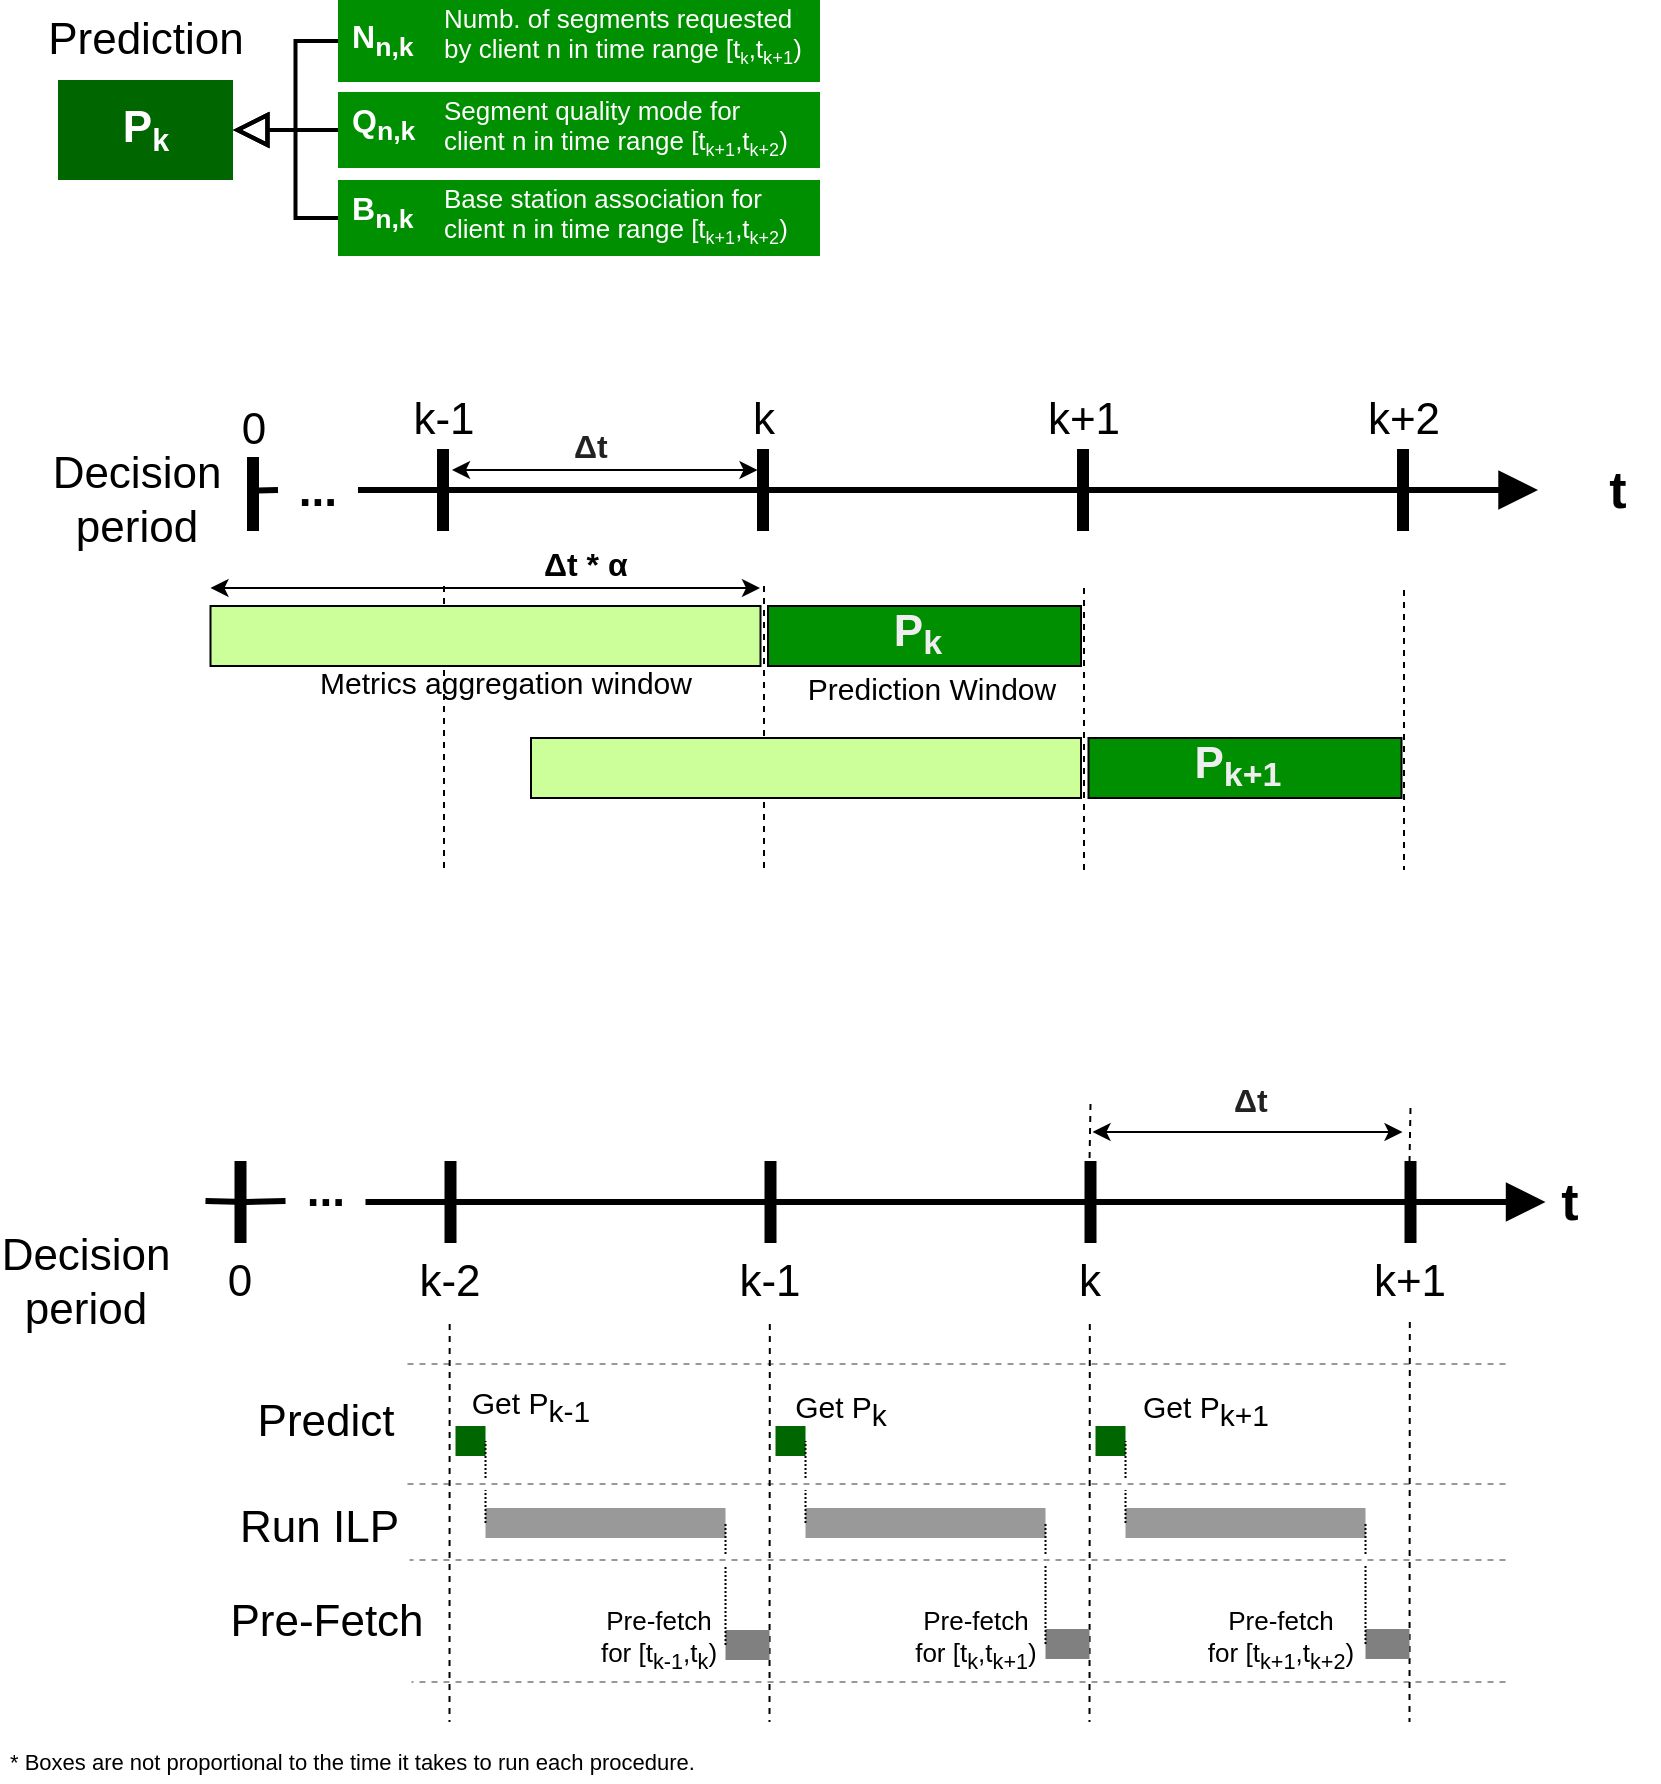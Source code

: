 <mxfile version="13.3.4" type="device"><diagram id="Km32vlabKMXt1tQ8kCav" name="Page-1"><mxGraphModel dx="1069" dy="577" grid="0" gridSize="10" guides="1" tooltips="1" connect="1" arrows="1" fold="1" page="1" pageScale="1" pageWidth="1169" pageHeight="827" math="0" shadow="0"><root><mxCell id="0"/><mxCell id="1" parent="0"/><mxCell id="Jk45wT7rnta24Qxd5EBN-113" value="" style="endArrow=none;dashed=1;html=1;strokeWidth=1;fontSize=22;jumpStyle=gap;jumpSize=15;" parent="1" edge="1"><mxGeometry width="50" height="50" relative="1" as="geometry"><mxPoint x="293" y="313" as="sourcePoint"/><mxPoint x="293" y="455" as="targetPoint"/></mxGeometry></mxCell><mxCell id="Jk45wT7rnta24Qxd5EBN-1" value="" style="endArrow=block;html=1;endFill=1;startSize=6;endSize=12;strokeWidth=3;" parent="1" edge="1"><mxGeometry width="50" height="50" relative="1" as="geometry"><mxPoint x="253.75" y="621" as="sourcePoint"/><mxPoint x="843.75" y="621" as="targetPoint"/></mxGeometry></mxCell><mxCell id="Jk45wT7rnta24Qxd5EBN-2" value="&lt;font style=&quot;font-size: 26px;&quot;&gt;&lt;b style=&quot;font-size: 26px;&quot;&gt;t&lt;/b&gt;&lt;/font&gt;" style="text;html=1;strokeColor=none;fillColor=none;align=center;verticalAlign=middle;whiteSpace=wrap;rounded=0;fontSize=26;" parent="1" vertex="1"><mxGeometry x="836.25" y="611" width="40" height="20" as="geometry"/></mxCell><mxCell id="Jk45wT7rnta24Qxd5EBN-3" value="&lt;b&gt;&lt;font style=&quot;font-size: 23px&quot;&gt;...&lt;/font&gt;&lt;/b&gt;" style="text;html=1;strokeColor=none;fillColor=none;align=center;verticalAlign=middle;whiteSpace=wrap;rounded=0;" parent="1" vertex="1"><mxGeometry x="213.75" y="605" width="40" height="20" as="geometry"/></mxCell><mxCell id="Jk45wT7rnta24Qxd5EBN-4" value="" style="endArrow=none;html=1;strokeWidth=3;" parent="1" source="Jk45wT7rnta24Qxd5EBN-6" edge="1"><mxGeometry width="50" height="50" relative="1" as="geometry"><mxPoint x="173.75" y="620.5" as="sourcePoint"/><mxPoint x="213.75" y="620.5" as="targetPoint"/></mxGeometry></mxCell><mxCell id="Jk45wT7rnta24Qxd5EBN-6" value="" style="rounded=0;whiteSpace=wrap;html=1;fillColor=#000000;" parent="1" vertex="1"><mxGeometry x="188.75" y="601" width="5" height="40" as="geometry"/></mxCell><mxCell id="Jk45wT7rnta24Qxd5EBN-9" value="" style="endArrow=none;html=1;strokeWidth=3;" parent="1" target="Jk45wT7rnta24Qxd5EBN-6" edge="1"><mxGeometry width="50" height="50" relative="1" as="geometry"><mxPoint x="173.75" y="620.5" as="sourcePoint"/><mxPoint x="213.75" y="620.5" as="targetPoint"/></mxGeometry></mxCell><mxCell id="Jk45wT7rnta24Qxd5EBN-10" value="" style="rounded=0;whiteSpace=wrap;html=1;fillColor=#000000;" parent="1" vertex="1"><mxGeometry x="453.75" y="601" width="5" height="40" as="geometry"/></mxCell><mxCell id="Jk45wT7rnta24Qxd5EBN-11" value="" style="rounded=0;whiteSpace=wrap;html=1;fillColor=#000000;" parent="1" vertex="1"><mxGeometry x="613.75" y="601" width="5" height="40" as="geometry"/></mxCell><mxCell id="Jk45wT7rnta24Qxd5EBN-13" value="" style="rounded=0;whiteSpace=wrap;html=1;fillColor=#000000;" parent="1" vertex="1"><mxGeometry x="773.75" y="601" width="5" height="40" as="geometry"/></mxCell><mxCell id="Jk45wT7rnta24Qxd5EBN-16" value="" style="rounded=0;whiteSpace=wrap;html=1;fillColor=#000000;" parent="1" vertex="1"><mxGeometry x="293.75" y="601" width="5" height="40" as="geometry"/></mxCell><mxCell id="Jk45wT7rnta24Qxd5EBN-20" value="&lt;font style=&quot;font-size: 22px;&quot;&gt;0&lt;/font&gt;" style="text;html=1;strokeColor=none;fillColor=none;align=center;verticalAlign=middle;whiteSpace=wrap;rounded=0;fontSize=22;" parent="1" vertex="1"><mxGeometry x="181.25" y="651" width="20" height="20" as="geometry"/></mxCell><mxCell id="Jk45wT7rnta24Qxd5EBN-21" value="k+1" style="text;html=1;strokeColor=none;fillColor=none;align=center;verticalAlign=middle;whiteSpace=wrap;rounded=0;fontSize=22;" parent="1" vertex="1"><mxGeometry x="756.25" y="651" width="40" height="20" as="geometry"/></mxCell><mxCell id="Jk45wT7rnta24Qxd5EBN-22" value="k" style="text;html=1;strokeColor=none;fillColor=none;align=center;verticalAlign=middle;whiteSpace=wrap;rounded=0;fontSize=22;" parent="1" vertex="1"><mxGeometry x="596.25" y="651" width="40" height="20" as="geometry"/></mxCell><mxCell id="Jk45wT7rnta24Qxd5EBN-23" value="k-1" style="text;html=1;strokeColor=none;fillColor=none;align=center;verticalAlign=middle;whiteSpace=wrap;rounded=0;fontSize=22;" parent="1" vertex="1"><mxGeometry x="436.25" y="651" width="40" height="20" as="geometry"/></mxCell><mxCell id="Jk45wT7rnta24Qxd5EBN-25" value="k-2" style="text;html=1;strokeColor=none;fillColor=none;align=center;verticalAlign=middle;whiteSpace=wrap;rounded=0;fontSize=22;" parent="1" vertex="1"><mxGeometry x="276.25" y="651" width="40" height="20" as="geometry"/></mxCell><mxCell id="Jk45wT7rnta24Qxd5EBN-26" value="" style="endArrow=none;dashed=1;html=1;strokeWidth=1;fontSize=22;opacity=40;" parent="1" edge="1"><mxGeometry width="50" height="50" relative="1" as="geometry"><mxPoint x="823.75" y="861" as="sourcePoint"/><mxPoint x="276.75" y="861" as="targetPoint"/></mxGeometry></mxCell><mxCell id="Jk45wT7rnta24Qxd5EBN-27" value="" style="endArrow=none;dashed=1;html=1;strokeWidth=1;fontSize=22;opacity=40;" parent="1" edge="1"><mxGeometry width="50" height="50" relative="1" as="geometry"><mxPoint x="823.75" y="762" as="sourcePoint"/><mxPoint x="273.75" y="762" as="targetPoint"/></mxGeometry></mxCell><mxCell id="Jk45wT7rnta24Qxd5EBN-28" value="" style="endArrow=none;dashed=1;html=1;strokeWidth=1;fontSize=22;opacity=40;" parent="1" edge="1"><mxGeometry width="50" height="50" relative="1" as="geometry"><mxPoint x="823.75" y="702" as="sourcePoint"/><mxPoint x="273.75" y="702" as="targetPoint"/></mxGeometry></mxCell><mxCell id="Jk45wT7rnta24Qxd5EBN-29" value="" style="endArrow=none;dashed=1;html=1;strokeWidth=1;fontSize=22;" parent="1" edge="1"><mxGeometry width="50" height="50" relative="1" as="geometry"><mxPoint x="295.83" y="682.0" as="sourcePoint"/><mxPoint x="295.75" y="881" as="targetPoint"/></mxGeometry></mxCell><mxCell id="Jk45wT7rnta24Qxd5EBN-30" value="" style="endArrow=none;dashed=1;html=1;strokeWidth=1;fontSize=22;" parent="1" edge="1"><mxGeometry width="50" height="50" relative="1" as="geometry"><mxPoint x="455.91" y="682.0" as="sourcePoint"/><mxPoint x="455.75" y="881" as="targetPoint"/></mxGeometry></mxCell><mxCell id="Jk45wT7rnta24Qxd5EBN-31" value="" style="endArrow=none;dashed=1;html=1;strokeWidth=1;fontSize=22;" parent="1" edge="1"><mxGeometry width="50" height="50" relative="1" as="geometry"><mxPoint x="615.91" y="682.0" as="sourcePoint"/><mxPoint x="615.75" y="881" as="targetPoint"/></mxGeometry></mxCell><mxCell id="Jk45wT7rnta24Qxd5EBN-32" value="" style="endArrow=none;dashed=1;html=1;strokeWidth=1;fontSize=22;" parent="1" edge="1"><mxGeometry width="50" height="50" relative="1" as="geometry"><mxPoint x="775.91" y="681.0" as="sourcePoint"/><mxPoint x="775.75" y="881" as="targetPoint"/></mxGeometry></mxCell><mxCell id="Jk45wT7rnta24Qxd5EBN-34" value="&lt;font style=&quot;font-size: 22px&quot;&gt;Predict&lt;/font&gt;" style="text;html=1;strokeColor=none;fillColor=none;align=center;verticalAlign=middle;whiteSpace=wrap;rounded=0;fontSize=22;" parent="1" vertex="1"><mxGeometry x="203.75" y="721" width="60" height="20" as="geometry"/></mxCell><mxCell id="Jk45wT7rnta24Qxd5EBN-35" value="&lt;font style=&quot;font-size: 22px&quot;&gt;Pre-Fetch&lt;/font&gt;" style="text;html=1;strokeColor=none;fillColor=none;align=center;verticalAlign=middle;whiteSpace=wrap;rounded=0;fontSize=22;" parent="1" vertex="1"><mxGeometry x="177.5" y="818" width="112.5" height="26" as="geometry"/></mxCell><mxCell id="Jk45wT7rnta24Qxd5EBN-36" value="&lt;font style=&quot;font-size: 22px&quot;&gt;Decision period&lt;/font&gt;" style="text;html=1;strokeColor=none;fillColor=none;align=center;verticalAlign=middle;whiteSpace=wrap;rounded=0;fontSize=22;" parent="1" vertex="1"><mxGeometry x="73.75" y="651" width="80" height="20" as="geometry"/></mxCell><mxCell id="Jk45wT7rnta24Qxd5EBN-42" value="" style="rounded=0;whiteSpace=wrap;html=1;fillColor=#006600;fontSize=22;strokeColor=none;" parent="1" vertex="1"><mxGeometry x="298.75" y="733" width="15" height="15" as="geometry"/></mxCell><mxCell id="Jk45wT7rnta24Qxd5EBN-44" value="" style="rounded=0;whiteSpace=wrap;html=1;fillColor=#808080;fontSize=22;strokeColor=none;" parent="1" vertex="1"><mxGeometry x="433.75" y="835" width="22" height="15" as="geometry"/></mxCell><mxCell id="Jk45wT7rnta24Qxd5EBN-52" value="" style="rounded=0;whiteSpace=wrap;html=1;fillColor=#006600;fontSize=22;strokeColor=none;" parent="1" vertex="1"><mxGeometry x="100" y="60" width="87.5" height="50" as="geometry"/></mxCell><mxCell id="Jk45wT7rnta24Qxd5EBN-53" value="&lt;font color=&quot;#ffffff&quot;&gt;&lt;b&gt;&lt;font&gt;P&lt;/font&gt;&lt;font style=&quot;font-size: 18.333px&quot;&gt;&lt;sub&gt;k&lt;/sub&gt;&lt;/font&gt;&lt;/b&gt;&lt;/font&gt;" style="text;html=1;strokeColor=none;fillColor=none;align=center;verticalAlign=middle;whiteSpace=wrap;rounded=0;fontSize=22;" parent="1" vertex="1"><mxGeometry x="123.75" y="75" width="40" height="20" as="geometry"/></mxCell><mxCell id="Jk45wT7rnta24Qxd5EBN-55" value="&lt;font style=&quot;font-size: 22px&quot;&gt;Prediction&lt;/font&gt;" style="text;html=1;strokeColor=none;fillColor=none;align=center;verticalAlign=middle;whiteSpace=wrap;rounded=0;fontSize=22;" parent="1" vertex="1"><mxGeometry x="95" y="30" width="97.5" height="20" as="geometry"/></mxCell><mxCell id="Jk45wT7rnta24Qxd5EBN-58" value="" style="rounded=0;whiteSpace=wrap;html=1;fillColor=#008F00;fontSize=22;strokeColor=none;" parent="1" vertex="1"><mxGeometry x="240" y="20" width="241" height="41" as="geometry"/></mxCell><mxCell id="Jk45wT7rnta24Qxd5EBN-59" value="" style="rounded=0;whiteSpace=wrap;html=1;fillColor=#008F00;fontSize=22;strokeColor=none;" parent="1" vertex="1"><mxGeometry x="240" y="66" width="241" height="38" as="geometry"/></mxCell><mxCell id="Jk45wT7rnta24Qxd5EBN-60" style="edgeStyle=orthogonalEdgeStyle;rounded=0;orthogonalLoop=1;jettySize=auto;html=1;exitX=1;exitY=0.5;exitDx=0;exitDy=0;entryX=0;entryY=0.5;entryDx=0;entryDy=0;strokeWidth=2;fontSize=16;fontColor=#FFFFFF;startArrow=block;startFill=0;endArrow=none;endFill=0;endSize=6;startSize=13;" parent="1" source="Jk45wT7rnta24Qxd5EBN-52" target="Jk45wT7rnta24Qxd5EBN-58" edge="1"><mxGeometry relative="1" as="geometry"><mxPoint x="550" y="63.5" as="sourcePoint"/><mxPoint x="550" y="230" as="targetPoint"/></mxGeometry></mxCell><mxCell id="Jk45wT7rnta24Qxd5EBN-61" style="edgeStyle=orthogonalEdgeStyle;rounded=0;orthogonalLoop=1;jettySize=auto;html=1;exitX=1;exitY=0.5;exitDx=0;exitDy=0;entryX=0;entryY=0.5;entryDx=0;entryDy=0;strokeWidth=2;fontSize=16;fontColor=#FFFFFF;startArrow=block;startFill=0;endArrow=none;endFill=0;endSize=6;startSize=13;" parent="1" source="Jk45wT7rnta24Qxd5EBN-52" target="Jk45wT7rnta24Qxd5EBN-59" edge="1"><mxGeometry relative="1" as="geometry"><mxPoint x="197.5" y="90" as="sourcePoint"/><mxPoint x="250" y="50" as="targetPoint"/></mxGeometry></mxCell><mxCell id="Jk45wT7rnta24Qxd5EBN-62" value="&lt;font color=&quot;#ffffff&quot;&gt;&lt;span style=&quot;font-size: 16px&quot;&gt;&lt;b&gt;N&lt;sub&gt;n,k&lt;/sub&gt;&lt;/b&gt;&lt;/span&gt;&lt;/font&gt;" style="text;html=1;strokeColor=none;fillColor=none;align=left;verticalAlign=middle;whiteSpace=wrap;rounded=0;fontSize=22;" parent="1" vertex="1"><mxGeometry x="244.75" y="26.25" width="39" height="23.5" as="geometry"/></mxCell><mxCell id="Jk45wT7rnta24Qxd5EBN-63" value="Get P&lt;sub style=&quot;font-size: 15px;&quot;&gt;k-1&lt;/sub&gt;" style="text;html=1;strokeColor=none;fillColor=none;align=center;verticalAlign=middle;whiteSpace=wrap;rounded=0;fontSize=15;" parent="1" vertex="1"><mxGeometry x="298.75" y="713" width="75" height="20" as="geometry"/></mxCell><mxCell id="Jk45wT7rnta24Qxd5EBN-67" value="Pre-fetch for&lt;span style=&quot;font-size: 13px ; text-align: left&quot;&gt;&lt;font color=&quot;#ffffff&quot; style=&quot;font-size: 13px&quot;&gt;&amp;nbsp;&lt;/font&gt;[t&lt;sub&gt;k-1&lt;/sub&gt;&lt;/span&gt;&lt;span style=&quot;font-size: 13px ; text-align: left&quot;&gt;,t&lt;sub&gt;k&lt;/sub&gt;&lt;/span&gt;&lt;span style=&quot;font-size: 13px ; text-align: left&quot;&gt;)&lt;/span&gt;" style="text;html=1;strokeColor=none;fillColor=none;align=center;verticalAlign=middle;whiteSpace=wrap;rounded=0;fontSize=13;" parent="1" vertex="1"><mxGeometry x="363.75" y="830" width="72.5" height="20" as="geometry"/></mxCell><mxCell id="Jk45wT7rnta24Qxd5EBN-72" value="&lt;span style=&quot;color: rgb(0 , 0 , 0) ; font-family: &amp;#34;helvetica&amp;#34; ; font-size: 22px ; font-style: normal ; font-weight: 400 ; letter-spacing: normal ; text-align: center ; text-indent: 0px ; text-transform: none ; word-spacing: 0px ; display: inline ; float: none&quot;&gt;Run ILP&lt;/span&gt;" style="text;whiteSpace=wrap;html=1;fontSize=13;verticalAlign=middle;" parent="1" vertex="1"><mxGeometry x="188.75" y="768.5" width="90" height="30" as="geometry"/></mxCell><mxCell id="Jk45wT7rnta24Qxd5EBN-75" value="" style="endArrow=none;dashed=1;html=1;strokeWidth=1;fontSize=22;opacity=40;" parent="1" edge="1"><mxGeometry width="50" height="50" relative="1" as="geometry"><mxPoint x="823.75" y="800" as="sourcePoint"/><mxPoint x="275.75" y="800" as="targetPoint"/></mxGeometry></mxCell><mxCell id="Jk45wT7rnta24Qxd5EBN-76" value="" style="rounded=0;whiteSpace=wrap;html=1;fillColor=#999999;fontSize=22;strokeColor=none;" parent="1" vertex="1"><mxGeometry x="313.75" y="774" width="120" height="15" as="geometry"/></mxCell><mxCell id="Jk45wT7rnta24Qxd5EBN-48" value="" style="endArrow=none;dashed=1;html=1;strokeWidth=1;fontSize=22;dashPattern=1 1;strokeColor=#000000;exitX=0;exitY=0.5;exitDx=0;exitDy=0;entryX=1;entryY=0.5;entryDx=0;entryDy=0;jumpStyle=gap;" parent="1" source="Jk45wT7rnta24Qxd5EBN-76" target="Jk45wT7rnta24Qxd5EBN-42" edge="1"><mxGeometry width="50" height="50" relative="1" as="geometry"><mxPoint x="313.75" y="830" as="sourcePoint"/><mxPoint x="314.25" y="741" as="targetPoint"/></mxGeometry></mxCell><mxCell id="Jk45wT7rnta24Qxd5EBN-77" value="" style="endArrow=none;dashed=1;html=1;strokeWidth=1;fontSize=22;dashPattern=1 1;strokeColor=#000000;entryX=1;entryY=0.5;entryDx=0;entryDy=0;exitX=0;exitY=0.5;exitDx=0;exitDy=0;jumpStyle=gap;" parent="1" source="Jk45wT7rnta24Qxd5EBN-44" target="Jk45wT7rnta24Qxd5EBN-76" edge="1"><mxGeometry width="50" height="50" relative="1" as="geometry"><mxPoint x="433.75" y="891" as="sourcePoint"/><mxPoint x="433.75" y="816" as="targetPoint"/></mxGeometry></mxCell><mxCell id="Jk45wT7rnta24Qxd5EBN-81" value="" style="rounded=0;whiteSpace=wrap;html=1;fillColor=#006600;fontSize=22;strokeColor=none;" parent="1" vertex="1"><mxGeometry x="458.75" y="733" width="15" height="15" as="geometry"/></mxCell><mxCell id="Jk45wT7rnta24Qxd5EBN-82" value="" style="rounded=0;whiteSpace=wrap;html=1;fillColor=#808080;fontSize=22;strokeColor=none;" parent="1" vertex="1"><mxGeometry x="593.75" y="834.5" width="22" height="15" as="geometry"/></mxCell><mxCell id="Jk45wT7rnta24Qxd5EBN-83" value="Get P&lt;sub style=&quot;font-size: 15px&quot;&gt;k&lt;/sub&gt;" style="text;html=1;strokeColor=none;fillColor=none;align=center;verticalAlign=middle;whiteSpace=wrap;rounded=0;fontSize=15;" parent="1" vertex="1"><mxGeometry x="458.75" y="715" width="65" height="20" as="geometry"/></mxCell><mxCell id="Jk45wT7rnta24Qxd5EBN-84" value="Pre-fetch for&lt;span style=&quot;font-size: 13px ; text-align: left&quot;&gt;&lt;font color=&quot;#ffffff&quot; style=&quot;font-size: 13px&quot;&gt;&amp;nbsp;&lt;/font&gt;[t&lt;sub&gt;k&lt;/sub&gt;&lt;/span&gt;&lt;span style=&quot;font-size: 13px ; text-align: left&quot;&gt;,t&lt;sub&gt;k+1&lt;/sub&gt;&lt;/span&gt;&lt;span style=&quot;font-size: 13px ; text-align: left&quot;&gt;)&lt;/span&gt;" style="text;html=1;strokeColor=none;fillColor=none;align=center;verticalAlign=middle;whiteSpace=wrap;rounded=0;fontSize=13;" parent="1" vertex="1"><mxGeometry x="523.75" y="830" width="70" height="20" as="geometry"/></mxCell><mxCell id="Jk45wT7rnta24Qxd5EBN-85" value="" style="rounded=0;whiteSpace=wrap;html=1;fillColor=#999999;fontSize=22;strokeColor=none;" parent="1" vertex="1"><mxGeometry x="473.75" y="774" width="120" height="15" as="geometry"/></mxCell><mxCell id="Jk45wT7rnta24Qxd5EBN-86" value="" style="endArrow=none;dashed=1;html=1;strokeWidth=1;fontSize=22;dashPattern=1 1;strokeColor=#000000;exitX=0;exitY=0.5;exitDx=0;exitDy=0;entryX=1;entryY=0.5;entryDx=0;entryDy=0;jumpStyle=gap;" parent="1" source="Jk45wT7rnta24Qxd5EBN-85" target="Jk45wT7rnta24Qxd5EBN-81" edge="1"><mxGeometry width="50" height="50" relative="1" as="geometry"><mxPoint x="473.75" y="832" as="sourcePoint"/><mxPoint x="474.25" y="743" as="targetPoint"/></mxGeometry></mxCell><mxCell id="Jk45wT7rnta24Qxd5EBN-87" value="" style="endArrow=none;dashed=1;html=1;strokeWidth=1;fontSize=22;dashPattern=1 1;strokeColor=#000000;entryX=1;entryY=0.5;entryDx=0;entryDy=0;exitX=0;exitY=0.5;exitDx=0;exitDy=0;jumpStyle=gap;" parent="1" source="Jk45wT7rnta24Qxd5EBN-82" target="Jk45wT7rnta24Qxd5EBN-85" edge="1"><mxGeometry width="50" height="50" relative="1" as="geometry"><mxPoint x="593.75" y="893" as="sourcePoint"/><mxPoint x="593.75" y="818" as="targetPoint"/></mxGeometry></mxCell><mxCell id="Jk45wT7rnta24Qxd5EBN-88" value="" style="rounded=0;whiteSpace=wrap;html=1;fillColor=#006600;fontSize=22;strokeColor=none;" parent="1" vertex="1"><mxGeometry x="618.75" y="733" width="15" height="15" as="geometry"/></mxCell><mxCell id="Jk45wT7rnta24Qxd5EBN-89" value="" style="rounded=0;whiteSpace=wrap;html=1;fillColor=#808080;fontSize=22;strokeColor=none;" parent="1" vertex="1"><mxGeometry x="753.75" y="834.5" width="22" height="15" as="geometry"/></mxCell><mxCell id="Jk45wT7rnta24Qxd5EBN-90" value="" style="rounded=0;whiteSpace=wrap;html=1;fillColor=#999999;fontSize=22;strokeColor=none;" parent="1" vertex="1"><mxGeometry x="633.75" y="774" width="120" height="15" as="geometry"/></mxCell><mxCell id="Jk45wT7rnta24Qxd5EBN-91" value="" style="endArrow=none;dashed=1;html=1;strokeWidth=1;fontSize=22;dashPattern=1 1;strokeColor=#000000;exitX=0;exitY=0.5;exitDx=0;exitDy=0;entryX=1;entryY=0.5;entryDx=0;entryDy=0;jumpStyle=gap;" parent="1" source="Jk45wT7rnta24Qxd5EBN-90" target="Jk45wT7rnta24Qxd5EBN-88" edge="1"><mxGeometry width="50" height="50" relative="1" as="geometry"><mxPoint x="633.75" y="832" as="sourcePoint"/><mxPoint x="634.25" y="743" as="targetPoint"/></mxGeometry></mxCell><mxCell id="Jk45wT7rnta24Qxd5EBN-92" value="" style="endArrow=none;dashed=1;html=1;strokeWidth=1;fontSize=22;dashPattern=1 1;strokeColor=#000000;entryX=1;entryY=0.5;entryDx=0;entryDy=0;exitX=0;exitY=0.5;exitDx=0;exitDy=0;jumpStyle=gap;" parent="1" source="Jk45wT7rnta24Qxd5EBN-89" target="Jk45wT7rnta24Qxd5EBN-90" edge="1"><mxGeometry width="50" height="50" relative="1" as="geometry"><mxPoint x="753.75" y="893" as="sourcePoint"/><mxPoint x="753.75" y="818" as="targetPoint"/></mxGeometry></mxCell><mxCell id="Jk45wT7rnta24Qxd5EBN-93" value="Get P&lt;sub style=&quot;font-size: 15px&quot;&gt;k+1&lt;/sub&gt;" style="text;html=1;strokeColor=none;fillColor=none;align=center;verticalAlign=middle;whiteSpace=wrap;rounded=0;fontSize=15;" parent="1" vertex="1"><mxGeometry x="633.75" y="715" width="80" height="20" as="geometry"/></mxCell><mxCell id="Jk45wT7rnta24Qxd5EBN-94" value="Pre-fetch for&lt;span style=&quot;font-size: 13px ; text-align: left&quot;&gt;&lt;font color=&quot;#ffffff&quot; style=&quot;font-size: 13px&quot;&gt;&amp;nbsp;&lt;/font&gt;[t&lt;sub&gt;k+1&lt;/sub&gt;&lt;/span&gt;&lt;span style=&quot;font-size: 13px ; text-align: left&quot;&gt;,t&lt;sub&gt;k+2&lt;/sub&gt;&lt;/span&gt;&lt;span style=&quot;font-size: 13px ; text-align: left&quot;&gt;)&lt;/span&gt;" style="text;html=1;strokeColor=none;fillColor=none;align=center;verticalAlign=middle;whiteSpace=wrap;rounded=0;fontSize=13;" parent="1" vertex="1"><mxGeometry x="663.75" y="830" width="95" height="20" as="geometry"/></mxCell><mxCell id="Jk45wT7rnta24Qxd5EBN-97" value="" style="endArrow=block;html=1;endFill=1;startSize=6;endSize=12;strokeWidth=3;" parent="1" edge="1"><mxGeometry width="50" height="50" relative="1" as="geometry"><mxPoint x="250" y="265" as="sourcePoint"/><mxPoint x="840" y="265" as="targetPoint"/></mxGeometry></mxCell><mxCell id="Jk45wT7rnta24Qxd5EBN-98" value="&lt;font style=&quot;font-size: 26px;&quot;&gt;&lt;b style=&quot;font-size: 26px;&quot;&gt;t&lt;/b&gt;&lt;/font&gt;" style="text;html=1;strokeColor=none;fillColor=none;align=center;verticalAlign=middle;whiteSpace=wrap;rounded=0;fontSize=26;" parent="1" vertex="1"><mxGeometry x="860" y="255" width="40" height="20" as="geometry"/></mxCell><mxCell id="Jk45wT7rnta24Qxd5EBN-99" value="&lt;b&gt;&lt;font style=&quot;font-size: 23px&quot;&gt;...&lt;/font&gt;&lt;/b&gt;" style="text;html=1;strokeColor=none;fillColor=none;align=center;verticalAlign=middle;whiteSpace=wrap;rounded=0;" parent="1" vertex="1"><mxGeometry x="210" y="255" width="40" height="20" as="geometry"/></mxCell><mxCell id="Jk45wT7rnta24Qxd5EBN-100" value="" style="endArrow=none;html=1;strokeWidth=3;entryX=0;entryY=0.5;entryDx=0;entryDy=0;exitX=0.987;exitY=0.453;exitDx=0;exitDy=0;exitPerimeter=0;" parent="1" source="Jk45wT7rnta24Qxd5EBN-101" edge="1" target="Jk45wT7rnta24Qxd5EBN-99"><mxGeometry width="50" height="50" relative="1" as="geometry"><mxPoint x="170" y="264.5" as="sourcePoint"/><mxPoint x="210" y="264.5" as="targetPoint"/></mxGeometry></mxCell><mxCell id="Jk45wT7rnta24Qxd5EBN-101" value="" style="rounded=0;whiteSpace=wrap;html=1;fillColor=#000000;" parent="1" vertex="1"><mxGeometry x="195" y="249" width="5" height="36" as="geometry"/></mxCell><mxCell id="Jk45wT7rnta24Qxd5EBN-103" value="" style="rounded=0;whiteSpace=wrap;html=1;fillColor=#000000;" parent="1" vertex="1"><mxGeometry x="450" y="245" width="5" height="40" as="geometry"/></mxCell><mxCell id="Jk45wT7rnta24Qxd5EBN-104" value="" style="rounded=0;whiteSpace=wrap;html=1;fillColor=#000000;" parent="1" vertex="1"><mxGeometry x="610" y="245" width="5" height="40" as="geometry"/></mxCell><mxCell id="Jk45wT7rnta24Qxd5EBN-105" value="" style="rounded=0;whiteSpace=wrap;html=1;fillColor=#000000;" parent="1" vertex="1"><mxGeometry x="770" y="245" width="5" height="40" as="geometry"/></mxCell><mxCell id="Jk45wT7rnta24Qxd5EBN-106" value="" style="rounded=0;whiteSpace=wrap;html=1;fillColor=#000000;" parent="1" vertex="1"><mxGeometry x="290" y="245" width="5" height="40" as="geometry"/></mxCell><mxCell id="Jk45wT7rnta24Qxd5EBN-107" value="&lt;font style=&quot;font-size: 22px;&quot;&gt;0&lt;/font&gt;" style="text;html=1;strokeColor=none;fillColor=none;align=center;verticalAlign=middle;whiteSpace=wrap;rounded=0;fontSize=22;" parent="1" vertex="1"><mxGeometry x="187.5" y="225" width="20" height="20" as="geometry"/></mxCell><mxCell id="Jk45wT7rnta24Qxd5EBN-108" value="k+2" style="text;html=1;strokeColor=none;fillColor=none;align=center;verticalAlign=middle;whiteSpace=wrap;rounded=0;fontSize=22;" parent="1" vertex="1"><mxGeometry x="752.5" y="220.0" width="40" height="20" as="geometry"/></mxCell><mxCell id="Jk45wT7rnta24Qxd5EBN-109" value="k+1" style="text;html=1;strokeColor=none;fillColor=none;align=center;verticalAlign=middle;whiteSpace=wrap;rounded=0;fontSize=22;" parent="1" vertex="1"><mxGeometry x="592.5" y="220.0" width="40" height="20" as="geometry"/></mxCell><mxCell id="Jk45wT7rnta24Qxd5EBN-110" value="k" style="text;html=1;strokeColor=none;fillColor=none;align=center;verticalAlign=middle;whiteSpace=wrap;rounded=0;fontSize=22;" parent="1" vertex="1"><mxGeometry x="432.5" y="220.0" width="40" height="20" as="geometry"/></mxCell><mxCell id="Jk45wT7rnta24Qxd5EBN-111" value="k-1" style="text;html=1;strokeColor=none;fillColor=none;align=center;verticalAlign=middle;whiteSpace=wrap;rounded=0;fontSize=22;" parent="1" vertex="1"><mxGeometry x="272.5" y="220" width="40" height="20" as="geometry"/></mxCell><mxCell id="Jk45wT7rnta24Qxd5EBN-112" value="&lt;font style=&quot;font-size: 22px&quot;&gt;Decision period&lt;/font&gt;" style="text;html=1;strokeColor=none;fillColor=none;align=center;verticalAlign=middle;whiteSpace=wrap;rounded=0;fontSize=22;" parent="1" vertex="1"><mxGeometry x="85.5" y="260" width="107" height="20" as="geometry"/></mxCell><mxCell id="Jk45wT7rnta24Qxd5EBN-114" value="" style="endArrow=none;dashed=1;html=1;strokeWidth=1;fontSize=22;jumpStyle=gap;" parent="1" edge="1"><mxGeometry width="50" height="50" relative="1" as="geometry"><mxPoint x="453" y="313" as="sourcePoint"/><mxPoint x="453" y="455" as="targetPoint"/></mxGeometry></mxCell><mxCell id="Jk45wT7rnta24Qxd5EBN-115" value="" style="endArrow=none;dashed=1;html=1;strokeWidth=1;fontSize=22;jumpStyle=gap;" parent="1" edge="1"><mxGeometry width="50" height="50" relative="1" as="geometry"><mxPoint x="613" y="314" as="sourcePoint"/><mxPoint x="613" y="455" as="targetPoint"/></mxGeometry></mxCell><mxCell id="Jk45wT7rnta24Qxd5EBN-116" value="" style="endArrow=none;dashed=1;html=1;strokeWidth=1;fontSize=22;jumpStyle=gap;" parent="1" edge="1"><mxGeometry width="50" height="50" relative="1" as="geometry"><mxPoint x="773" y="315" as="sourcePoint"/><mxPoint x="773" y="455" as="targetPoint"/></mxGeometry></mxCell><mxCell id="Jk45wT7rnta24Qxd5EBN-117" value="* Boxes are not proportional to the time it takes to run each procedure." style="text;html=1;strokeColor=none;fillColor=none;align=left;verticalAlign=middle;whiteSpace=wrap;rounded=0;fontSize=11;fontColor=#000000;" parent="1" vertex="1"><mxGeometry x="73.75" y="891" width="570" height="20" as="geometry"/></mxCell><mxCell id="Jk45wT7rnta24Qxd5EBN-125" value="&lt;font color=&quot;#ffffff&quot;&gt;&lt;b&gt;&lt;font&gt;P&lt;/font&gt;&lt;font style=&quot;font-size: 18.333px&quot;&gt;&lt;sub&gt;k&lt;/sub&gt;&lt;/font&gt;&lt;/b&gt;&lt;/font&gt;" style="text;html=1;strokeColor=none;fillColor=none;align=center;verticalAlign=middle;whiteSpace=wrap;rounded=0;fontSize=22;" parent="1" vertex="1"><mxGeometry x="490" y="285" width="30" height="20" as="geometry"/></mxCell><mxCell id="Jk45wT7rnta24Qxd5EBN-128" value="" style="rounded=0;whiteSpace=wrap;html=1;fontSize=22;strokeColor=#000000;fillColor=#008F00;" parent="1" vertex="1"><mxGeometry x="455" y="323" width="156.5" height="30" as="geometry"/></mxCell><mxCell id="Jk45wT7rnta24Qxd5EBN-130" value="&lt;font&gt;&lt;span style=&quot;font-size: 13px ; color: rgb(255 , 255 , 255) ; font-family: &amp;#34;helvetica&amp;#34; ; font-style: normal ; font-weight: 400 ; letter-spacing: normal ; text-align: left ; text-indent: 0px ; text-transform: none ; word-spacing: 0px ; display: inline ; float: none&quot;&gt;Numb. of segments requested&amp;nbsp; by client n in time range [t&lt;/span&gt;&lt;span style=&quot;color: rgb(255 , 255 , 255) ; font-family: &amp;#34;helvetica&amp;#34; ; font-style: normal ; font-weight: 400 ; letter-spacing: normal ; text-align: left ; text-indent: 0px ; text-transform: none ; word-spacing: 0px&quot;&gt;&lt;font style=&quot;font-size: 10px&quot;&gt;&lt;sub&gt;k&lt;/sub&gt;&lt;/font&gt;&lt;/span&gt;&lt;span style=&quot;font-size: 13px ; color: rgb(255 , 255 , 255) ; font-family: &amp;#34;helvetica&amp;#34; ; font-style: normal ; font-weight: 400 ; letter-spacing: normal ; text-align: left ; text-indent: 0px ; text-transform: none ; word-spacing: 0px ; display: inline ; float: none&quot;&gt;,t&lt;/span&gt;&lt;span style=&quot;color: rgb(255 , 255 , 255) ; font-family: &amp;#34;helvetica&amp;#34; ; font-style: normal ; font-weight: 400 ; letter-spacing: normal ; text-align: left ; text-indent: 0px ; text-transform: none ; word-spacing: 0px&quot;&gt;&lt;font style=&quot;font-size: 11px&quot;&gt;&lt;sub&gt;k+1&lt;/sub&gt;&lt;/font&gt;&lt;/span&gt;&lt;span style=&quot;font-size: 13px ; color: rgb(255 , 255 , 255) ; font-family: &amp;#34;helvetica&amp;#34; ; font-style: normal ; font-weight: 400 ; letter-spacing: normal ; text-align: left ; text-indent: 0px ; text-transform: none ; word-spacing: 0px ; display: inline ; float: none&quot;&gt;)&lt;/span&gt;&lt;/font&gt;" style="text;whiteSpace=wrap;html=1;fontSize=11;fontColor=#000000;labelBackgroundColor=none;verticalAlign=middle;" parent="1" vertex="1"><mxGeometry x="291" y="22.5" width="181.5" height="31" as="geometry"/></mxCell><mxCell id="Jk45wT7rnta24Qxd5EBN-131" value="&lt;font&gt;&lt;span style=&quot;font-size: 13px ; color: rgb(255 , 255 , 255) ; font-family: &amp;#34;helvetica&amp;#34; ; font-style: normal ; font-weight: 400 ; letter-spacing: normal ; text-align: left ; text-indent: 0px ; text-transform: none ; word-spacing: 0px ; display: inline ; float: none&quot;&gt;Segment quality mode for client n in time range [t&lt;/span&gt;&lt;span style=&quot;color: rgb(255 , 255 , 255) ; font-family: &amp;#34;helvetica&amp;#34; ; font-style: normal ; font-weight: 400 ; letter-spacing: normal ; text-align: left ; text-indent: 0px ; text-transform: none ; word-spacing: 0px&quot;&gt;&lt;sub&gt;&lt;font style=&quot;font-size: 9px&quot;&gt;k+1&lt;/font&gt;&lt;/sub&gt;&lt;/span&gt;&lt;span style=&quot;font-size: 13px ; color: rgb(255 , 255 , 255) ; font-family: &amp;#34;helvetica&amp;#34; ; font-style: normal ; font-weight: 400 ; letter-spacing: normal ; text-align: left ; text-indent: 0px ; text-transform: none ; word-spacing: 0px ; display: inline ; float: none&quot;&gt;,t&lt;/span&gt;&lt;span style=&quot;color: rgb(255 , 255 , 255) ; font-family: &amp;#34;helvetica&amp;#34; ; font-style: normal ; font-weight: 400 ; letter-spacing: normal ; text-align: left ; text-indent: 0px ; text-transform: none ; word-spacing: 0px&quot;&gt;&lt;sub&gt;&lt;font style=&quot;font-size: 9px&quot;&gt;k+2&lt;/font&gt;&lt;/sub&gt;&lt;/span&gt;&lt;span style=&quot;font-size: 13px ; color: rgb(255 , 255 , 255) ; font-family: &amp;#34;helvetica&amp;#34; ; font-style: normal ; font-weight: 400 ; letter-spacing: normal ; text-align: left ; text-indent: 0px ; text-transform: none ; word-spacing: 0px ; display: inline ; float: none&quot;&gt;)&lt;/span&gt;&lt;/font&gt;" style="text;whiteSpace=wrap;html=1;fontSize=11;fontColor=#000000;labelBackgroundColor=none;verticalAlign=middle;" parent="1" vertex="1"><mxGeometry x="291" y="69" width="174.5" height="30" as="geometry"/></mxCell><mxCell id="Jk45wT7rnta24Qxd5EBN-132" value="&lt;font color=&quot;#ffffff&quot; style=&quot;font-size: 16px&quot;&gt;&lt;b&gt;Q&lt;/b&gt;&lt;sub&gt;&lt;b&gt;n,k&lt;/b&gt;&lt;/sub&gt;&lt;/font&gt;" style="text;html=1;strokeColor=none;fillColor=none;align=left;verticalAlign=middle;whiteSpace=wrap;rounded=0;fontSize=22;" parent="1" vertex="1"><mxGeometry x="244.75" y="69" width="43" height="22" as="geometry"/></mxCell><mxCell id="Jk45wT7rnta24Qxd5EBN-140" value="" style="endArrow=classic;startArrow=classic;html=1;strokeColor=#000000;strokeWidth=1;fontSize=11;fontColor=#000000;" parent="1" edge="1"><mxGeometry width="50" height="50" relative="1" as="geometry"><mxPoint x="176.25" y="314" as="sourcePoint"/><mxPoint x="451" y="314" as="targetPoint"/></mxGeometry></mxCell><mxCell id="Jk45wT7rnta24Qxd5EBN-141" value="&lt;font style=&quot;font-size: 16px&quot;&gt;&lt;b style=&quot;color: rgb(34 , 34 , 34) ; font-family: &amp;#34;arial&amp;#34; , sans-serif ; background-color: rgb(255 , 255 , 255)&quot;&gt;Δt&lt;/b&gt;&lt;/font&gt;" style="text;html=1;strokeColor=none;fillColor=none;align=left;verticalAlign=middle;whiteSpace=wrap;rounded=0;fontSize=22;fontColor=#000000;" parent="1" vertex="1"><mxGeometry x="356" y="232" width="27" height="19" as="geometry"/></mxCell><mxCell id="Jk45wT7rnta24Qxd5EBN-144" value="&lt;font style=&quot;font-size: 16px&quot;&gt;&lt;b style=&quot;font-family: &amp;#34;arial&amp;#34; , sans-serif&quot;&gt;Δt *&amp;nbsp;&lt;/b&gt;&lt;/font&gt;&lt;b style=&quot;font-family: &amp;#34;arial&amp;#34; , sans-serif ; font-size: 16px&quot;&gt;α&lt;/b&gt;" style="text;html=1;strokeColor=none;fillColor=none;align=left;verticalAlign=middle;whiteSpace=wrap;rounded=0;fontSize=22;fontColor=#000000;labelBackgroundColor=none;" parent="1" vertex="1"><mxGeometry x="341" y="288" width="51.25" height="25" as="geometry"/></mxCell><mxCell id="Jk45wT7rnta24Qxd5EBN-145" value="Prediction Window" style="text;html=1;strokeColor=none;fillColor=none;align=center;verticalAlign=middle;whiteSpace=wrap;rounded=0;fontSize=15;" parent="1" vertex="1"><mxGeometry x="466.5" y="353.5" width="140" height="20" as="geometry"/></mxCell><mxCell id="Jk45wT7rnta24Qxd5EBN-158" value="" style="endArrow=none;dashed=1;html=1;strokeWidth=1;fontSize=22;" parent="1" edge="1"><mxGeometry width="50" height="50" relative="1" as="geometry"><mxPoint x="616.25" y="572" as="sourcePoint"/><mxPoint x="615.75" y="601.0" as="targetPoint"/></mxGeometry></mxCell><mxCell id="Jk45wT7rnta24Qxd5EBN-159" value="" style="endArrow=none;dashed=1;html=1;strokeWidth=1;fontSize=22;" parent="1" edge="1"><mxGeometry width="50" height="50" relative="1" as="geometry"><mxPoint x="776.25" y="574" as="sourcePoint"/><mxPoint x="775.75" y="601.0" as="targetPoint"/></mxGeometry></mxCell><mxCell id="Jk45wT7rnta24Qxd5EBN-160" value="" style="endArrow=classic;startArrow=classic;html=1;strokeColor=#000000;strokeWidth=1;fontSize=11;fontColor=#000000;" parent="1" edge="1"><mxGeometry width="50" height="50" relative="1" as="geometry"><mxPoint x="617.25" y="586.0" as="sourcePoint"/><mxPoint x="772.25" y="586.0" as="targetPoint"/></mxGeometry></mxCell><mxCell id="Jk45wT7rnta24Qxd5EBN-161" value="&lt;font style=&quot;font-size: 16px&quot;&gt;&lt;b style=&quot;color: rgb(34 , 34 , 34) ; font-family: &amp;#34;arial&amp;#34; , sans-serif ; background-color: rgb(255 , 255 , 255)&quot;&gt;Δt&lt;/b&gt;&lt;/font&gt;" style="text;html=1;strokeColor=none;fillColor=none;align=left;verticalAlign=middle;whiteSpace=wrap;rounded=0;fontSize=22;fontColor=#000000;" parent="1" vertex="1"><mxGeometry x="686.25" y="556" width="27" height="25" as="geometry"/></mxCell><mxCell id="_JuJXKfzhL33Bh0m61RR-11" value="" style="rounded=0;whiteSpace=wrap;html=1;fillColor=#008F00;fontSize=22;strokeColor=none;" vertex="1" parent="1"><mxGeometry x="240" y="110" width="241" height="38" as="geometry"/></mxCell><mxCell id="_JuJXKfzhL33Bh0m61RR-12" value="&lt;font&gt;&lt;span style=&quot;font-size: 13px ; color: rgb(255 , 255 , 255) ; font-family: &amp;#34;helvetica&amp;#34; ; font-style: normal ; font-weight: 400 ; letter-spacing: normal ; text-align: left ; text-indent: 0px ; text-transform: none ; word-spacing: 0px ; display: inline ; float: none&quot;&gt;Base station association for client n in time range [t&lt;/span&gt;&lt;span style=&quot;color: rgb(255 , 255 , 255) ; font-family: &amp;#34;helvetica&amp;#34; ; font-style: normal ; font-weight: 400 ; letter-spacing: normal ; text-align: left ; text-indent: 0px ; text-transform: none ; word-spacing: 0px&quot;&gt;&lt;sub&gt;&lt;font style=&quot;font-size: 9px&quot;&gt;k+1&lt;/font&gt;&lt;/sub&gt;&lt;/span&gt;&lt;span style=&quot;font-size: 13px ; color: rgb(255 , 255 , 255) ; font-family: &amp;#34;helvetica&amp;#34; ; font-style: normal ; font-weight: 400 ; letter-spacing: normal ; text-align: left ; text-indent: 0px ; text-transform: none ; word-spacing: 0px ; display: inline ; float: none&quot;&gt;,t&lt;/span&gt;&lt;span style=&quot;color: rgb(255 , 255 , 255) ; font-family: &amp;#34;helvetica&amp;#34; ; font-style: normal ; font-weight: 400 ; letter-spacing: normal ; text-align: left ; text-indent: 0px ; text-transform: none ; word-spacing: 0px&quot;&gt;&lt;sub&gt;&lt;font style=&quot;font-size: 9px&quot;&gt;k+2&lt;/font&gt;&lt;/sub&gt;&lt;/span&gt;&lt;span style=&quot;font-size: 13px ; color: rgb(255 , 255 , 255) ; font-family: &amp;#34;helvetica&amp;#34; ; font-style: normal ; font-weight: 400 ; letter-spacing: normal ; text-align: left ; text-indent: 0px ; text-transform: none ; word-spacing: 0px ; display: inline ; float: none&quot;&gt;)&lt;/span&gt;&lt;/font&gt;" style="text;whiteSpace=wrap;html=1;fontSize=11;fontColor=#000000;labelBackgroundColor=none;verticalAlign=middle;" vertex="1" parent="1"><mxGeometry x="291" y="113" width="174.5" height="30" as="geometry"/></mxCell><mxCell id="_JuJXKfzhL33Bh0m61RR-13" value="&lt;font color=&quot;#ffffff&quot; style=&quot;font-size: 16px&quot;&gt;&lt;b&gt;B&lt;/b&gt;&lt;sub&gt;&lt;b&gt;n,k&lt;/b&gt;&lt;/sub&gt;&lt;/font&gt;" style="text;html=1;strokeColor=none;fillColor=none;align=left;verticalAlign=middle;whiteSpace=wrap;rounded=0;fontSize=22;" vertex="1" parent="1"><mxGeometry x="244.75" y="113" width="43" height="22" as="geometry"/></mxCell><mxCell id="_JuJXKfzhL33Bh0m61RR-14" style="edgeStyle=orthogonalEdgeStyle;rounded=0;orthogonalLoop=1;jettySize=auto;html=1;exitX=1;exitY=0.5;exitDx=0;exitDy=0;entryX=0;entryY=0.5;entryDx=0;entryDy=0;strokeWidth=2;fontSize=16;fontColor=#FFFFFF;startArrow=block;startFill=0;endArrow=none;endFill=0;endSize=6;startSize=13;" edge="1" parent="1" source="Jk45wT7rnta24Qxd5EBN-52" target="_JuJXKfzhL33Bh0m61RR-11"><mxGeometry relative="1" as="geometry"><mxPoint x="197.5" y="95" as="sourcePoint"/><mxPoint x="250" y="95" as="targetPoint"/></mxGeometry></mxCell><mxCell id="_JuJXKfzhL33Bh0m61RR-16" value="&lt;font&gt;&lt;span style=&quot;font-size: 22px&quot;&gt;P&lt;/span&gt;&lt;sub&gt;&lt;font style=&quot;font-size: 17px&quot;&gt;k&lt;/font&gt;&lt;/sub&gt;&lt;/font&gt;" style="text;html=1;strokeColor=none;fillColor=none;align=center;verticalAlign=middle;whiteSpace=wrap;rounded=0;fontStyle=1;fontColor=#EEEEEE;" vertex="1" parent="1"><mxGeometry x="510" y="326.5" width="40" height="20" as="geometry"/></mxCell><mxCell id="Jk45wT7rnta24Qxd5EBN-118" value="" style="rounded=0;whiteSpace=wrap;html=1;fillColor=#CCFF99;fontSize=22;strokeColor=#000000;" parent="1" vertex="1"><mxGeometry x="176.25" y="323" width="275" height="30" as="geometry"/></mxCell><mxCell id="_JuJXKfzhL33Bh0m61RR-25" value="" style="endArrow=classic;startArrow=classic;html=1;strokeColor=#000000;strokeWidth=1;fontSize=11;fontColor=#000000;" edge="1" parent="1"><mxGeometry width="50" height="50" relative="1" as="geometry"><mxPoint x="297" y="255" as="sourcePoint"/><mxPoint x="449.75" y="255.0" as="targetPoint"/></mxGeometry></mxCell><mxCell id="Jk45wT7rnta24Qxd5EBN-129" value="Metrics aggregation window" style="text;html=1;strokeColor=none;fillColor=none;align=center;verticalAlign=middle;whiteSpace=wrap;rounded=0;fontSize=15;" parent="1" vertex="1"><mxGeometry x="227" y="351" width="193.75" height="20" as="geometry"/></mxCell><mxCell id="_JuJXKfzhL33Bh0m61RR-33" value="" style="rounded=0;whiteSpace=wrap;html=1;fontSize=22;strokeColor=#000000;fillColor=#008F00;" vertex="1" parent="1"><mxGeometry x="615.25" y="389" width="156.5" height="30" as="geometry"/></mxCell><mxCell id="_JuJXKfzhL33Bh0m61RR-35" value="&lt;font&gt;&lt;span style=&quot;font-size: 22px&quot;&gt;P&lt;/span&gt;&lt;sub&gt;&lt;font style=&quot;font-size: 17px&quot;&gt;k+1&lt;/font&gt;&lt;/sub&gt;&lt;/font&gt;" style="text;html=1;strokeColor=none;fillColor=none;align=center;verticalAlign=middle;whiteSpace=wrap;rounded=0;fontStyle=1;fontColor=#EEEEEE;" vertex="1" parent="1"><mxGeometry x="670.25" y="392.5" width="40" height="20" as="geometry"/></mxCell><mxCell id="_JuJXKfzhL33Bh0m61RR-36" value="" style="rounded=0;whiteSpace=wrap;html=1;fillColor=#CCFF99;fontSize=22;strokeColor=#000000;" vertex="1" parent="1"><mxGeometry x="336.5" y="389" width="275" height="30" as="geometry"/></mxCell></root></mxGraphModel></diagram></mxfile>